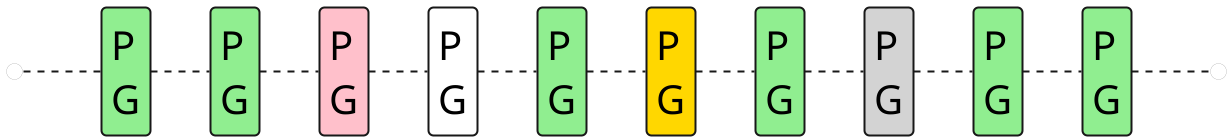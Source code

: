 @startuml

skinparam ComponentStyle rectangle
hide stereotype
left to right direction
scale 1/1

skinparam Component {
    FontSize 40
    FontColor black
    RoundCorner 10
    BorderThickness 2
    BackgroundColor transparent
    BorderThickness<<text>> 0
    BackgroundColor<<text>> transparent
    FontColor<<box>> transparent
}


skinparam Interface {
    FontSize 0
    FontColor black
    RoundCorner 10
    BorderThickness 0
    BackgroundColor transparent
    BorderThickness<<text>> 0
    BackgroundColor<<text>> transparent
    FontColor<<box>> transparent
}

skinparam ArrowThickness 2
' components:
interface "o" as head
component "P\nG" as c0 #LightGreen
component "P\nG" as c1 #LightGreen
component "P\nG" as c2 #Pink
component "P\nG" as c3 #White
component "P\nG" as c4 #LightGreen
component "P\nG" as c5 #Gold
component "P\nG" as c6 #LightGreen
component "P\nG" as c7 #LightGrey
component "P\nG" as c8 #LightGreen
component "P\nG" as c9 #LightGreen
interface "o" as tail
' layout:
head-down.c0
c0-down.c1
c1-down.c2
c2-down.c3
c3-down.c4
c4-down.c5
c5-down.c6
c6-down.c7
c7-down.c8
c8-down.c9
c9-down.tail

@enduml
